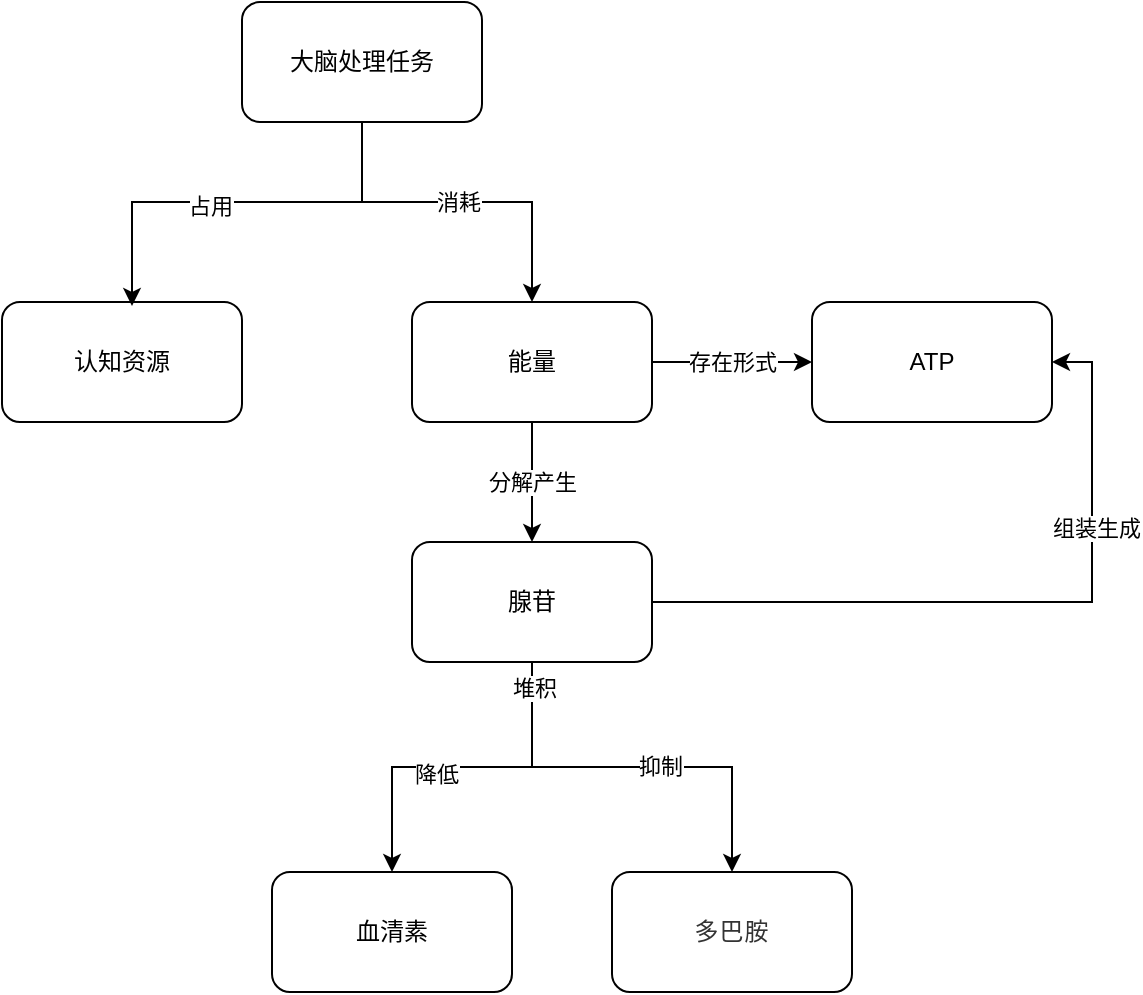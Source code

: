 <mxfile version="14.6.13" type="device"><diagram id="3XNsRXM5lYWytaA_aUCE" name="第 1 页"><mxGraphModel dx="1326" dy="806" grid="1" gridSize="10" guides="1" tooltips="1" connect="1" arrows="1" fold="1" page="1" pageScale="1" pageWidth="827" pageHeight="1169" math="0" shadow="0"><root><mxCell id="0"/><mxCell id="1" parent="0"/><mxCell id="QTPNmZoOFGfMJ3-bb4-s-1" value="认知资源" style="rounded=1;whiteSpace=wrap;html=1;" vertex="1" parent="1"><mxGeometry x="195" y="240" width="120" height="60" as="geometry"/></mxCell><mxCell id="QTPNmZoOFGfMJ3-bb4-s-5" style="edgeStyle=orthogonalEdgeStyle;rounded=0;orthogonalLoop=1;jettySize=auto;html=1;" edge="1" parent="1" source="QTPNmZoOFGfMJ3-bb4-s-2"><mxGeometry relative="1" as="geometry"><mxPoint x="260" y="242" as="targetPoint"/><Array as="points"><mxPoint x="375" y="190"/><mxPoint x="260" y="190"/></Array></mxGeometry></mxCell><mxCell id="QTPNmZoOFGfMJ3-bb4-s-7" value="占用" style="edgeLabel;html=1;align=center;verticalAlign=middle;resizable=0;points=[];" vertex="1" connectable="0" parent="QTPNmZoOFGfMJ3-bb4-s-5"><mxGeometry x="0.119" y="2" relative="1" as="geometry"><mxPoint as="offset"/></mxGeometry></mxCell><mxCell id="QTPNmZoOFGfMJ3-bb4-s-9" value="消耗" style="edgeStyle=orthogonalEdgeStyle;rounded=0;orthogonalLoop=1;jettySize=auto;html=1;entryX=0.5;entryY=0;entryDx=0;entryDy=0;" edge="1" parent="1" source="QTPNmZoOFGfMJ3-bb4-s-2" target="QTPNmZoOFGfMJ3-bb4-s-8"><mxGeometry relative="1" as="geometry"><mxPoint x="470" y="250" as="targetPoint"/><Array as="points"><mxPoint x="375" y="190"/><mxPoint x="460" y="190"/></Array></mxGeometry></mxCell><mxCell id="QTPNmZoOFGfMJ3-bb4-s-2" value="大脑处理任务" style="rounded=1;whiteSpace=wrap;html=1;" vertex="1" parent="1"><mxGeometry x="315" y="90" width="120" height="60" as="geometry"/></mxCell><mxCell id="QTPNmZoOFGfMJ3-bb4-s-11" value="存在形式" style="edgeStyle=orthogonalEdgeStyle;rounded=0;orthogonalLoop=1;jettySize=auto;html=1;" edge="1" parent="1" source="QTPNmZoOFGfMJ3-bb4-s-8" target="QTPNmZoOFGfMJ3-bb4-s-10"><mxGeometry relative="1" as="geometry"/></mxCell><mxCell id="QTPNmZoOFGfMJ3-bb4-s-14" value="分解产生" style="edgeStyle=orthogonalEdgeStyle;rounded=0;orthogonalLoop=1;jettySize=auto;html=1;" edge="1" parent="1" source="QTPNmZoOFGfMJ3-bb4-s-8" target="QTPNmZoOFGfMJ3-bb4-s-13"><mxGeometry relative="1" as="geometry"/></mxCell><mxCell id="QTPNmZoOFGfMJ3-bb4-s-8" value="能量" style="rounded=1;whiteSpace=wrap;html=1;" vertex="1" parent="1"><mxGeometry x="400" y="240" width="120" height="60" as="geometry"/></mxCell><mxCell id="QTPNmZoOFGfMJ3-bb4-s-10" value="ATP" style="whiteSpace=wrap;html=1;rounded=1;" vertex="1" parent="1"><mxGeometry x="600" y="240" width="120" height="60" as="geometry"/></mxCell><mxCell id="QTPNmZoOFGfMJ3-bb4-s-17" style="edgeStyle=orthogonalEdgeStyle;rounded=0;orthogonalLoop=1;jettySize=auto;html=1;entryX=1;entryY=0.5;entryDx=0;entryDy=0;" edge="1" parent="1" source="QTPNmZoOFGfMJ3-bb4-s-13" target="QTPNmZoOFGfMJ3-bb4-s-10"><mxGeometry relative="1" as="geometry"/></mxCell><mxCell id="QTPNmZoOFGfMJ3-bb4-s-18" value="组装生成" style="edgeLabel;html=1;align=center;verticalAlign=middle;resizable=0;points=[];" vertex="1" connectable="0" parent="QTPNmZoOFGfMJ3-bb4-s-17"><mxGeometry x="0.428" y="-2" relative="1" as="geometry"><mxPoint as="offset"/></mxGeometry></mxCell><mxCell id="QTPNmZoOFGfMJ3-bb4-s-20" value="" style="edgeStyle=orthogonalEdgeStyle;rounded=0;orthogonalLoop=1;jettySize=auto;html=1;" edge="1" parent="1" source="QTPNmZoOFGfMJ3-bb4-s-13" target="QTPNmZoOFGfMJ3-bb4-s-19"><mxGeometry relative="1" as="geometry"/></mxCell><mxCell id="QTPNmZoOFGfMJ3-bb4-s-25" value="降低" style="edgeLabel;html=1;align=center;verticalAlign=middle;resizable=0;points=[];" vertex="1" connectable="0" parent="QTPNmZoOFGfMJ3-bb4-s-20"><mxGeometry x="0.16" y="3" relative="1" as="geometry"><mxPoint x="1" as="offset"/></mxGeometry></mxCell><mxCell id="QTPNmZoOFGfMJ3-bb4-s-21" style="edgeStyle=orthogonalEdgeStyle;rounded=0;orthogonalLoop=1;jettySize=auto;html=1;exitX=0.5;exitY=1;exitDx=0;exitDy=0;entryX=0.5;entryY=0;entryDx=0;entryDy=0;" edge="1" parent="1" source="QTPNmZoOFGfMJ3-bb4-s-13" target="QTPNmZoOFGfMJ3-bb4-s-22"><mxGeometry relative="1" as="geometry"><mxPoint x="570" y="500" as="targetPoint"/></mxGeometry></mxCell><mxCell id="QTPNmZoOFGfMJ3-bb4-s-24" value="堆积" style="edgeLabel;html=1;align=center;verticalAlign=middle;resizable=0;points=[];" vertex="1" connectable="0" parent="QTPNmZoOFGfMJ3-bb4-s-21"><mxGeometry x="-0.873" y="1" relative="1" as="geometry"><mxPoint as="offset"/></mxGeometry></mxCell><mxCell id="QTPNmZoOFGfMJ3-bb4-s-26" value="抑制" style="edgeLabel;html=1;align=center;verticalAlign=middle;resizable=0;points=[];" vertex="1" connectable="0" parent="QTPNmZoOFGfMJ3-bb4-s-21"><mxGeometry x="0.127" y="2" relative="1" as="geometry"><mxPoint x="1" y="1" as="offset"/></mxGeometry></mxCell><mxCell id="QTPNmZoOFGfMJ3-bb4-s-13" value="腺苷" style="whiteSpace=wrap;html=1;rounded=1;" vertex="1" parent="1"><mxGeometry x="400" y="360" width="120" height="60" as="geometry"/></mxCell><mxCell id="QTPNmZoOFGfMJ3-bb4-s-19" value="血清素" style="whiteSpace=wrap;html=1;rounded=1;" vertex="1" parent="1"><mxGeometry x="330" y="525" width="120" height="60" as="geometry"/></mxCell><mxCell id="QTPNmZoOFGfMJ3-bb4-s-22" value="&lt;span style=&quot;color: rgb(51 , 51 , 51) ; letter-spacing: 0.5px ; text-align: justify ; background-color: rgb(255 , 255 , 255)&quot;&gt;&lt;font style=&quot;font-size: 12px&quot;&gt;多巴胺&lt;/font&gt;&lt;/span&gt;" style="whiteSpace=wrap;html=1;rounded=1;" vertex="1" parent="1"><mxGeometry x="500" y="525" width="120" height="60" as="geometry"/></mxCell></root></mxGraphModel></diagram></mxfile>